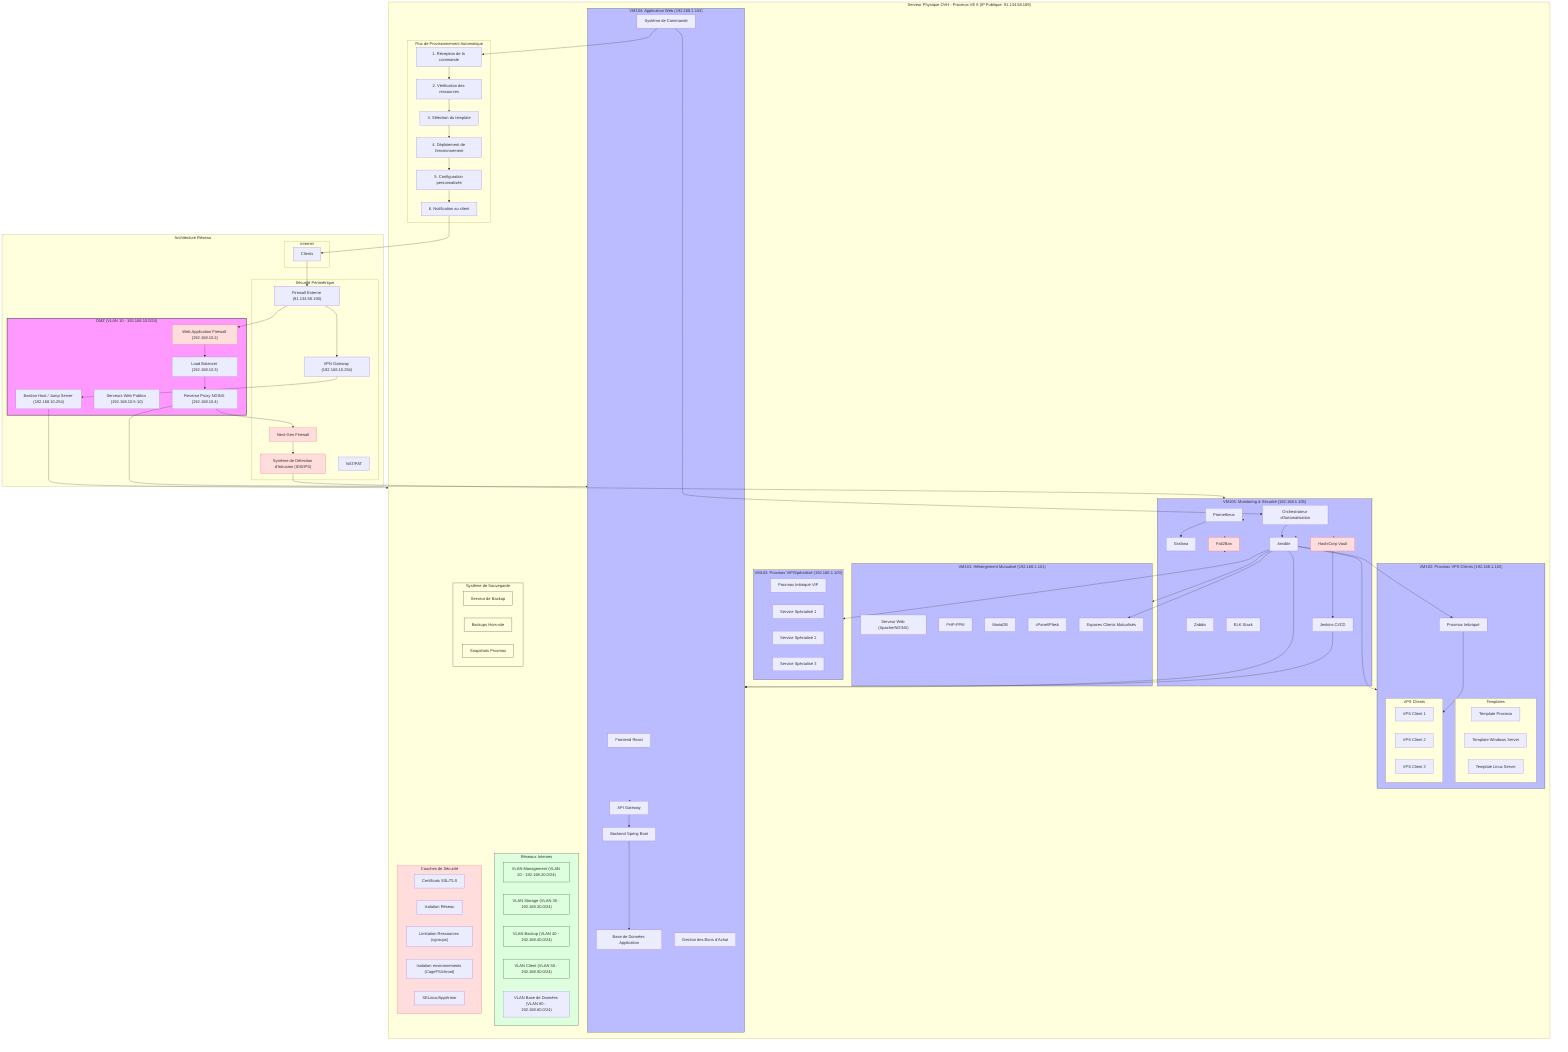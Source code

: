 graph TB
    subgraph NETWORK_ARCHITECTURE["Architecture Réseau"]
        subgraph INTERNET["Internet"]
            clients[Clients]
        end

        subgraph DMZ["DMZ (VLAN 10 - 192.168.10.0/24)"]
            WAF["Web Application Firewall (192.168.10.2)"]
            LB["Load Balancer (192.168.10.3)"]
            REVERSE_PROXY["Reverse Proxy NGINX (192.168.10.4)"]
            PUBLIC_WEB["Serveurs Web Publics (192.168.10.5-10)"]
            BASTION["Bastion Host / Jump Server (192.168.10.254)"]
        end
        
        subgraph EDGE_SECURITY["Sécurité Périmétrique"]
            EXTERNAL_FW["Firewall Externe (91.134.58.190)"]
            NGFW["Next-Gen Firewall"]
            IDS["Système de Détection d'Intrusion (IDS/IPS)"]
            NAT["NAT/PAT"]
            VPN["VPN Gateway (192.168.10.254)"]
        end
    end

    subgraph PROXMOX_HOST["Serveur Physique OVH - Proxmox VE 8 (IP Publique: 91.134.58.189)"]
        subgraph VM101["VM101: Hébergement Mutualisé (192.168.1.101)"]
            WEBSERVER["Serveur Web (Apache/NGINX)"]
            PHP_FPM["PHP-FPM"]
            MARIADB["MariaDB"]
            CPANEL["cPanel/Plesk"]
            CLIENT_SPACES["Espaces Clients Mutualisés"]
        end

        subgraph VM102["VM102: Proxmox VPS Clients (192.168.1.102)"]
            NESTED_PROXMOX["Proxmox Imbriqué"]
            subgraph TEMPLATES["Templates"]
                TEMPLATE_PROXMOX["Template Proxmox"]
                TEMPLATE_WINDOWS["Template Windows Server"]
                TEMPLATE_LINUX["Template Linux Server"]
            end
            subgraph VPS_CLIENTS["VPS Clients"]
                VPS1["VPS Client 1"]
                VPS2["VPS Client 2"]
                VPS3["VPS Client 3"]
            end
        end

        subgraph VM103["VM103: Proxmox VIP/Spécialisé (192.168.1.103)"]
            NESTED_PROXMOX_VIP["Proxmox Imbriqué VIP"]
            SERVICE1["Service Spécialisé 1"]
            SERVICE2["Service Spécialisé 2"]
            SERVICE3["Service Spécialisé 3"]
        end

        subgraph VM104["VM104: Application Web (192.168.1.104)"]
            FRONTEND["Frontend React"]
            BACKEND["Backend Spring Boot"]
            API_GATEWAY["API Gateway"]
            APP_DB["Base de Données Application"]
            ORDER_SYSTEM["Système de Commande"]
            VOUCHER_SYSTEM["Gestion des Bons d'Achat"]
        end

        subgraph VM105["VM105: Monitoring & Sécurité (192.168.1.105)"]
            PROMETHEUS["Prometheus"]
            GRAFANA["Grafana"]
            ZABBIX["Zabbix"]
            ELASTIC["ELK Stack"]
            FAIL2BAN["Fail2Ban"]
            ANSIBLE["Ansible"]
            JENKINS["Jenkins CI/CD"]
            VAULT["HashiCorp Vault"]
            AUTOMATION["Orchestrateur d'Automatisation"]
        end

        subgraph PROVISIONING_FLOW["Flux de Provisionnement Automatique"]
            ORDER_RECEIPT["1. Réception de la commande"]
            RESOURCE_CHECK["2. Vérification des ressources"]
            TEMPLATE_SELECTION["3. Sélection du template"]
            DEPLOYMENT["4. Déploiement de l'environnement"]
            CONFIG["5. Configuration personnalisée"]
            NOTIFICATION["6. Notification au client"]
        end

        subgraph INTERNAL_NETWORK["Réseaux Internes"]
            VLAN_MANAGEMENT["VLAN Management (VLAN 20 - 192.168.20.0/24)"]
            VLAN_STORAGE["VLAN Storage (VLAN 30 - 192.168.30.0/24)"]
            VLAN_BACKUP["VLAN Backup (VLAN 40 - 192.168.40.0/24)"]
            VLAN_CLIENT["VLAN Client (VLAN 50 - 192.168.50.0/24)"]
            VLAN_DB["VLAN Base de Données (VLAN 60 - 192.168.60.0/24)"]
        end

        subgraph SECURITY_LAYERS["Couches de Sécurité"]
            SSL_TLS["Certificats SSL/TLS"]
            NETWORK_ISOLATION["Isolation Réseau"]
            CGROUPS["Limitation Ressources (cgroups)"]
            CHROOT["Isolation environnements (CageFS/chroot)"]
            SELINUX["SELinux/AppArmor"]
        end

        subgraph BACKUP_SYSTEM["Système de Sauvegarde"]
            BACKUP_SERVER["Serveur de Backup"]
            OFFSITE_BACKUP["Backups Hors-site"]
            SNAPSHOT["Snapshots Proxmox"]
        end
    end

    %% Connexions entre composants
    clients --> EXTERNAL_FW
    EXTERNAL_FW --> WAF
    WAF --> LB
    LB --> REVERSE_PROXY
    REVERSE_PROXY --> NGFW
    NGFW --> IDS
    EXTERNAL_FW --> VPN
    VPN --> BASTION
    BASTION --> PROXMOX_HOST

    %% Connexions internes
    REVERSE_PROXY --> VM104
    IDS --> VM105
    VM104 --> API_GATEWAY
    API_GATEWAY --> BACKEND
    BACKEND --> APP_DB
    VM105 --> PROMETHEUS
    PROMETHEUS --> GRAFANA
    VM105 --> ANSIBLE
    ANSIBLE --> VM101
    ANSIBLE --> VM102
    ANSIBLE --> VM103
    ANSIBLE --> VM104

    %% Connexions de sécurité
    VM105 --> FAIL2BAN
    FAIL2BAN --> PROXMOX_HOST
    VM105 --> VAULT
    VAULT --> JENKINS
    JENKINS --> VM104

    %% Flux de provisionnement
    ORDER_SYSTEM --> ORDER_RECEIPT
    ORDER_RECEIPT --> RESOURCE_CHECK
    RESOURCE_CHECK --> TEMPLATE_SELECTION
    TEMPLATE_SELECTION --> DEPLOYMENT
    DEPLOYMENT --> CONFIG
    CONFIG --> NOTIFICATION
    
    %% Connexions de provisionnement
    ORDER_SYSTEM --> AUTOMATION
    AUTOMATION --> ANSIBLE
    ANSIBLE --> NESTED_PROXMOX
    ANSIBLE --> CLIENT_SPACES
    NESTED_PROXMOX --> VPS_CLIENTS
    NOTIFICATION --> clients

    %% Style pour mieux visualiser
    classDef dmz fill:#f9f,stroke:#333,stroke-width:2px;
    classDef vm fill:#bbf,stroke:#333,stroke-width:1px;
    classDef security fill:#fdd,stroke:#f66,stroke-width:1px;
    classDef network fill:#dfd,stroke:#333,stroke-width:1px;
    classDef backup fill:#ffd,stroke:#333,stroke-width:1px;

    class DMZ dmz;
    class VM101,VM102,VM103,VM104,VM105 vm;
    class SECURITY_LAYERS,FAIL2BAN,VAULT,IDS,NGFW,WAF security;
    class INTERNAL_NETWORK,VLAN_MANAGEMENT,VLAN_STORAGE,VLAN_CLIENT,VLAN_BACKUP network;
    class BACKUP_SYSTEM,BACKUP_SERVER,OFFSITE_BACKUP,SNAPSHOT backup;